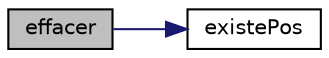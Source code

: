 digraph "effacer"
{
 // LATEX_PDF_SIZE
  edge [fontname="Helvetica",fontsize="10",labelfontname="Helvetica",labelfontsize="10"];
  node [fontname="Helvetica",fontsize="10",shape=record];
  rankdir="LR";
  Node1 [label="effacer",height=0.2,width=0.4,color="black", fillcolor="grey75", style="filled", fontcolor="black",tooltip=" "];
  Node1 -> Node2 [color="midnightblue",fontsize="10",style="solid"];
  Node2 [label="existePos",height=0.2,width=0.4,color="black", fillcolor="white", style="filled",URL="$projet__harmo_8c.html#a80d61b28855f25c540e9e3af96adf028",tooltip=" "];
}
